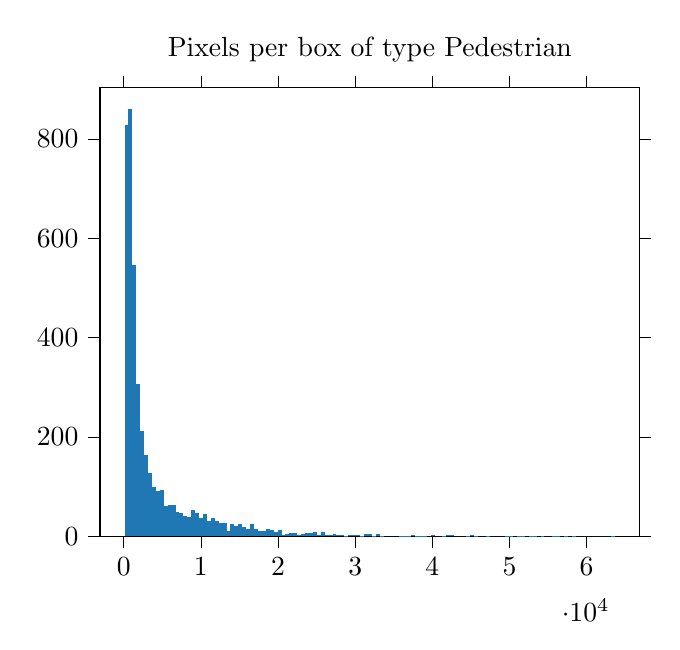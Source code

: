 % This file was created by tikzplotlib v0.8.5.
\begin{tikzpicture}

\definecolor{color0}{rgb}{0.122,0.467,0.706}

\begin{axis}[
tick align=outside,
tick pos=both,
title={Pixels per box of type Pedestrian},
x grid style={white!69.02!black},
xmin=-3079.65, xmax=66872.65,
xtick style={color=black},
y grid style={white!69.02!black},
ymin=0, ymax=903,
ytick style={color=black}
]
\draw[fill=color0,draw opacity=0] (axis cs:100,0) rectangle (axis cs:608.744,828);
\draw[fill=color0,draw opacity=0] (axis cs:608.744,0) rectangle (axis cs:1117.488,860);
\draw[fill=color0,draw opacity=0] (axis cs:1117.488,0) rectangle (axis cs:1626.232,546);
\draw[fill=color0,draw opacity=0] (axis cs:1626.232,0) rectangle (axis cs:2134.976,307);
\draw[fill=color0,draw opacity=0] (axis cs:2134.976,0) rectangle (axis cs:2643.72,212);
\draw[fill=color0,draw opacity=0] (axis cs:2643.72,0) rectangle (axis cs:3152.464,163);
\draw[fill=color0,draw opacity=0] (axis cs:3152.464,0) rectangle (axis cs:3661.208,127);
\draw[fill=color0,draw opacity=0] (axis cs:3661.208,0) rectangle (axis cs:4169.952,99);
\draw[fill=color0,draw opacity=0] (axis cs:4169.952,0) rectangle (axis cs:4678.696,92);
\draw[fill=color0,draw opacity=0] (axis cs:4678.696,0) rectangle (axis cs:5187.44,94);
\draw[fill=color0,draw opacity=0] (axis cs:5187.44,0) rectangle (axis cs:5696.184,61);
\draw[fill=color0,draw opacity=0] (axis cs:5696.184,0) rectangle (axis cs:6204.928,62);
\draw[fill=color0,draw opacity=0] (axis cs:6204.928,0) rectangle (axis cs:6713.672,63);
\draw[fill=color0,draw opacity=0] (axis cs:6713.672,0) rectangle (axis cs:7222.416,48);
\draw[fill=color0,draw opacity=0] (axis cs:7222.416,0) rectangle (axis cs:7731.16,47);
\draw[fill=color0,draw opacity=0] (axis cs:7731.16,0) rectangle (axis cs:8239.904,41);
\draw[fill=color0,draw opacity=0] (axis cs:8239.904,0) rectangle (axis cs:8748.648,39);
\draw[fill=color0,draw opacity=0] (axis cs:8748.648,0) rectangle (axis cs:9257.392,52);
\draw[fill=color0,draw opacity=0] (axis cs:9257.392,0) rectangle (axis cs:9766.136,47);
\draw[fill=color0,draw opacity=0] (axis cs:9766.136,0) rectangle (axis cs:10274.88,37);
\draw[fill=color0,draw opacity=0] (axis cs:10274.88,0) rectangle (axis cs:10783.624,44);
\draw[fill=color0,draw opacity=0] (axis cs:10783.624,0) rectangle (axis cs:11292.368,30);
\draw[fill=color0,draw opacity=0] (axis cs:11292.368,0) rectangle (axis cs:11801.112,36);
\draw[fill=color0,draw opacity=0] (axis cs:11801.112,0) rectangle (axis cs:12309.856,31);
\draw[fill=color0,draw opacity=0] (axis cs:12309.856,0) rectangle (axis cs:12818.6,27);
\draw[fill=color0,draw opacity=0] (axis cs:12818.6,0) rectangle (axis cs:13327.344,27);
\draw[fill=color0,draw opacity=0] (axis cs:13327.344,0) rectangle (axis cs:13836.088,11);
\draw[fill=color0,draw opacity=0] (axis cs:13836.088,0) rectangle (axis cs:14344.832,25);
\draw[fill=color0,draw opacity=0] (axis cs:14344.832,0) rectangle (axis cs:14853.576,20);
\draw[fill=color0,draw opacity=0] (axis cs:14853.576,0) rectangle (axis cs:15362.32,24);
\draw[fill=color0,draw opacity=0] (axis cs:15362.32,0) rectangle (axis cs:15871.064,19);
\draw[fill=color0,draw opacity=0] (axis cs:15871.064,0) rectangle (axis cs:16379.808,14);
\draw[fill=color0,draw opacity=0] (axis cs:16379.808,0) rectangle (axis cs:16888.552,25);
\draw[fill=color0,draw opacity=0] (axis cs:16888.552,0) rectangle (axis cs:17397.296,15);
\draw[fill=color0,draw opacity=0] (axis cs:17397.296,0) rectangle (axis cs:17906.04,10);
\draw[fill=color0,draw opacity=0] (axis cs:17906.04,0) rectangle (axis cs:18414.784,11);
\draw[fill=color0,draw opacity=0] (axis cs:18414.784,0) rectangle (axis cs:18923.528,15);
\draw[fill=color0,draw opacity=0] (axis cs:18923.528,0) rectangle (axis cs:19432.272,13);
\draw[fill=color0,draw opacity=0] (axis cs:19432.272,0) rectangle (axis cs:19941.016,8);
\draw[fill=color0,draw opacity=0] (axis cs:19941.016,0) rectangle (axis cs:20449.76,12);
\draw[fill=color0,draw opacity=0] (axis cs:20449.76,0) rectangle (axis cs:20958.504,3);
\draw[fill=color0,draw opacity=0] (axis cs:20958.504,0) rectangle (axis cs:21467.248,5);
\draw[fill=color0,draw opacity=0] (axis cs:21467.248,0) rectangle (axis cs:21975.992,7);
\draw[fill=color0,draw opacity=0] (axis cs:21975.992,0) rectangle (axis cs:22484.736,6);
\draw[fill=color0,draw opacity=0] (axis cs:22484.736,0) rectangle (axis cs:22993.48,3);
\draw[fill=color0,draw opacity=0] (axis cs:22993.48,0) rectangle (axis cs:23502.224,5);
\draw[fill=color0,draw opacity=0] (axis cs:23502.224,0) rectangle (axis cs:24010.968,6);
\draw[fill=color0,draw opacity=0] (axis cs:24010.968,0) rectangle (axis cs:24519.712,6);
\draw[fill=color0,draw opacity=0] (axis cs:24519.712,0) rectangle (axis cs:25028.456,9);
\draw[fill=color0,draw opacity=0] (axis cs:25028.456,0) rectangle (axis cs:25537.2,2);
\draw[fill=color0,draw opacity=0] (axis cs:25537.2,0) rectangle (axis cs:26045.944,8);
\draw[fill=color0,draw opacity=0] (axis cs:26045.944,0) rectangle (axis cs:26554.688,2);
\draw[fill=color0,draw opacity=0] (axis cs:26554.688,0) rectangle (axis cs:27063.432,3);
\draw[fill=color0,draw opacity=0] (axis cs:27063.432,0) rectangle (axis cs:27572.176,5);
\draw[fill=color0,draw opacity=0] (axis cs:27572.176,0) rectangle (axis cs:28080.92,3);
\draw[fill=color0,draw opacity=0] (axis cs:28080.92,0) rectangle (axis cs:28589.664,2);
\draw[fill=color0,draw opacity=0] (axis cs:28589.664,0) rectangle (axis cs:29098.408,1);
\draw[fill=color0,draw opacity=0] (axis cs:29098.408,0) rectangle (axis cs:29607.152,3);
\draw[fill=color0,draw opacity=0] (axis cs:29607.152,0) rectangle (axis cs:30115.896,2);
\draw[fill=color0,draw opacity=0] (axis cs:30115.896,0) rectangle (axis cs:30624.64,3);
\draw[fill=color0,draw opacity=0] (axis cs:30624.64,0) rectangle (axis cs:31133.384,1);
\draw[fill=color0,draw opacity=0] (axis cs:31133.384,0) rectangle (axis cs:31642.128,4);
\draw[fill=color0,draw opacity=0] (axis cs:31642.128,0) rectangle (axis cs:32150.872,4);
\draw[fill=color0,draw opacity=0] (axis cs:32150.872,0) rectangle (axis cs:32659.616,1);
\draw[fill=color0,draw opacity=0] (axis cs:32659.616,0) rectangle (axis cs:33168.36,5);
\draw[fill=color0,draw opacity=0] (axis cs:33168.36,0) rectangle (axis cs:33677.104,1);
\draw[fill=color0,draw opacity=0] (axis cs:33677.104,0) rectangle (axis cs:34185.848,0);
\draw[fill=color0,draw opacity=0] (axis cs:34185.848,0) rectangle (axis cs:34694.592,0);
\draw[fill=color0,draw opacity=0] (axis cs:34694.592,0) rectangle (axis cs:35203.336,0);
\draw[fill=color0,draw opacity=0] (axis cs:35203.336,0) rectangle (axis cs:35712.08,0);
\draw[fill=color0,draw opacity=0] (axis cs:35712.08,0) rectangle (axis cs:36220.824,1);
\draw[fill=color0,draw opacity=0] (axis cs:36220.824,0) rectangle (axis cs:36729.568,1);
\draw[fill=color0,draw opacity=0] (axis cs:36729.568,0) rectangle (axis cs:37238.312,1);
\draw[fill=color0,draw opacity=0] (axis cs:37238.312,0) rectangle (axis cs:37747.056,3);
\draw[fill=color0,draw opacity=0] (axis cs:37747.056,0) rectangle (axis cs:38255.8,1);
\draw[fill=color0,draw opacity=0] (axis cs:38255.8,0) rectangle (axis cs:38764.544,1);
\draw[fill=color0,draw opacity=0] (axis cs:38764.544,0) rectangle (axis cs:39273.288,1);
\draw[fill=color0,draw opacity=0] (axis cs:39273.288,0) rectangle (axis cs:39782.032,0);
\draw[fill=color0,draw opacity=0] (axis cs:39782.032,0) rectangle (axis cs:40290.776,2);
\draw[fill=color0,draw opacity=0] (axis cs:40290.776,0) rectangle (axis cs:40799.52,0);
\draw[fill=color0,draw opacity=0] (axis cs:40799.52,0) rectangle (axis cs:41308.264,0);
\draw[fill=color0,draw opacity=0] (axis cs:41308.264,0) rectangle (axis cs:41817.008,1);
\draw[fill=color0,draw opacity=0] (axis cs:41817.008,0) rectangle (axis cs:42325.752,3);
\draw[fill=color0,draw opacity=0] (axis cs:42325.752,0) rectangle (axis cs:42834.496,2);
\draw[fill=color0,draw opacity=0] (axis cs:42834.496,0) rectangle (axis cs:43343.24,0);
\draw[fill=color0,draw opacity=0] (axis cs:43343.24,0) rectangle (axis cs:43851.984,0);
\draw[fill=color0,draw opacity=0] (axis cs:43851.984,0) rectangle (axis cs:44360.728,0);
\draw[fill=color0,draw opacity=0] (axis cs:44360.728,0) rectangle (axis cs:44869.472,1);
\draw[fill=color0,draw opacity=0] (axis cs:44869.472,0) rectangle (axis cs:45378.216,3);
\draw[fill=color0,draw opacity=0] (axis cs:45378.216,0) rectangle (axis cs:45886.96,1);
\draw[fill=color0,draw opacity=0] (axis cs:45886.96,0) rectangle (axis cs:46395.704,0);
\draw[fill=color0,draw opacity=0] (axis cs:46395.704,0) rectangle (axis cs:46904.448,0);
\draw[fill=color0,draw opacity=0] (axis cs:46904.448,0) rectangle (axis cs:47413.192,1);
\draw[fill=color0,draw opacity=0] (axis cs:47413.192,0) rectangle (axis cs:47921.936,0);
\draw[fill=color0,draw opacity=0] (axis cs:47921.936,0) rectangle (axis cs:48430.68,0);
\draw[fill=color0,draw opacity=0] (axis cs:48430.68,0) rectangle (axis cs:48939.424,0);
\draw[fill=color0,draw opacity=0] (axis cs:48939.424,0) rectangle (axis cs:49448.168,0);
\draw[fill=color0,draw opacity=0] (axis cs:49448.168,0) rectangle (axis cs:49956.912,1);
\draw[fill=color0,draw opacity=0] (axis cs:49956.912,0) rectangle (axis cs:50465.656,1);
\draw[fill=color0,draw opacity=0] (axis cs:50465.656,0) rectangle (axis cs:50974.4,0);
\draw[fill=color0,draw opacity=0] (axis cs:50974.4,0) rectangle (axis cs:51483.144,1);
\draw[fill=color0,draw opacity=0] (axis cs:51483.144,0) rectangle (axis cs:51991.888,1);
\draw[fill=color0,draw opacity=0] (axis cs:51991.888,0) rectangle (axis cs:52500.632,0);
\draw[fill=color0,draw opacity=0] (axis cs:52500.632,0) rectangle (axis cs:53009.376,1);
\draw[fill=color0,draw opacity=0] (axis cs:53009.376,0) rectangle (axis cs:53518.12,1);
\draw[fill=color0,draw opacity=0] (axis cs:53518.12,0) rectangle (axis cs:54026.864,0);
\draw[fill=color0,draw opacity=0] (axis cs:54026.864,0) rectangle (axis cs:54535.608,1);
\draw[fill=color0,draw opacity=0] (axis cs:54535.608,0) rectangle (axis cs:55044.352,0);
\draw[fill=color0,draw opacity=0] (axis cs:55044.352,0) rectangle (axis cs:55553.096,0);
\draw[fill=color0,draw opacity=0] (axis cs:55553.096,0) rectangle (axis cs:56061.84,1);
\draw[fill=color0,draw opacity=0] (axis cs:56061.84,0) rectangle (axis cs:56570.584,1);
\draw[fill=color0,draw opacity=0] (axis cs:56570.584,0) rectangle (axis cs:57079.328,0);
\draw[fill=color0,draw opacity=0] (axis cs:57079.328,0) rectangle (axis cs:57588.072,1);
\draw[fill=color0,draw opacity=0] (axis cs:57588.072,0) rectangle (axis cs:58096.816,0);
\draw[fill=color0,draw opacity=0] (axis cs:58096.816,0) rectangle (axis cs:58605.56,1);
\draw[fill=color0,draw opacity=0] (axis cs:58605.56,0) rectangle (axis cs:59114.304,0);
\draw[fill=color0,draw opacity=0] (axis cs:59114.304,0) rectangle (axis cs:59623.048,0);
\draw[fill=color0,draw opacity=0] (axis cs:59623.048,0) rectangle (axis cs:60131.792,0);
\draw[fill=color0,draw opacity=0] (axis cs:60131.792,0) rectangle (axis cs:60640.536,0);
\draw[fill=color0,draw opacity=0] (axis cs:60640.536,0) rectangle (axis cs:61149.28,0);
\draw[fill=color0,draw opacity=0] (axis cs:61149.28,0) rectangle (axis cs:61658.024,0);
\draw[fill=color0,draw opacity=0] (axis cs:61658.024,0) rectangle (axis cs:62166.768,0);
\draw[fill=color0,draw opacity=0] (axis cs:62166.768,0) rectangle (axis cs:62675.512,0);
\draw[fill=color0,draw opacity=0] (axis cs:62675.512,0) rectangle (axis cs:63184.256,0);
\draw[fill=color0,draw opacity=0] (axis cs:63184.256,0) rectangle (axis cs:63693,1);
\end{axis}

\end{tikzpicture}
